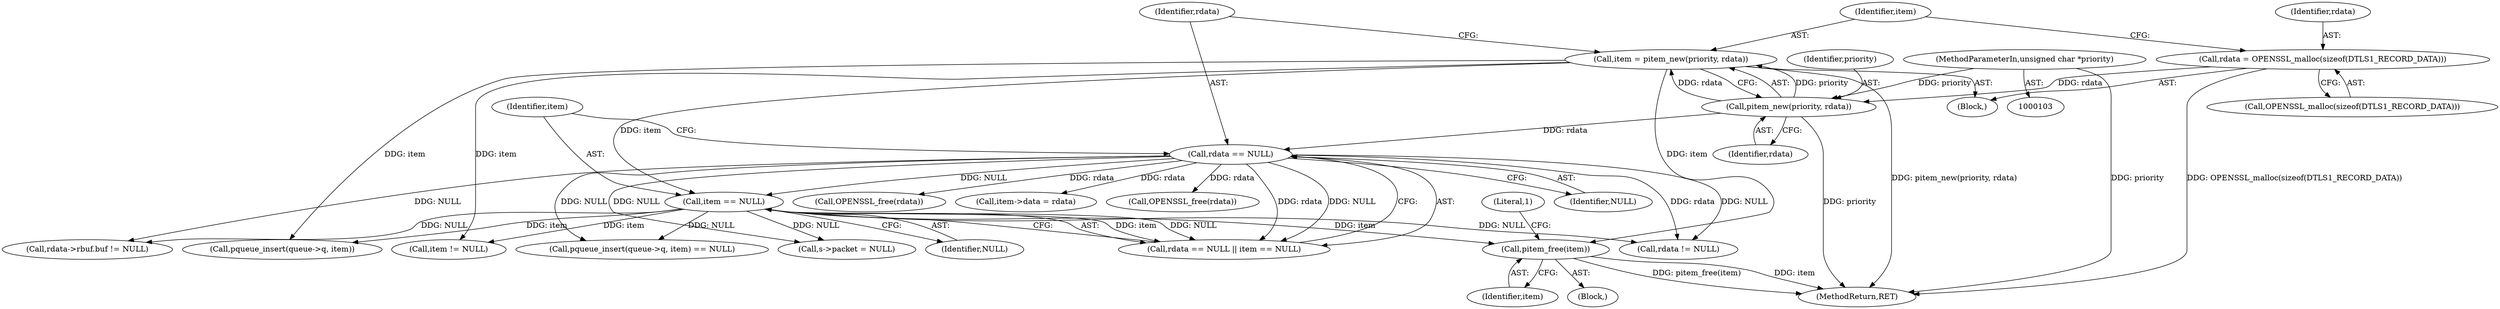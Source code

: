 digraph "0_openssl_103b171d8fc282ef435f8de9afbf7782e312961f@API" {
"1000283" [label="(Call,pitem_free(item))"];
"1000124" [label="(Call,item = pitem_new(priority, rdata))"];
"1000126" [label="(Call,pitem_new(priority, rdata))"];
"1000106" [label="(MethodParameterIn,unsigned char *priority)"];
"1000119" [label="(Call,rdata = OPENSSL_malloc(sizeof(DTLS1_RECORD_DATA)))"];
"1000134" [label="(Call,item == NULL)"];
"1000131" [label="(Call,rdata == NULL)"];
"1000268" [label="(Call,rdata->rbuf.buf != NULL)"];
"1000130" [label="(Call,rdata == NULL || item == NULL)"];
"1000283" [label="(Call,pitem_free(item))"];
"1000125" [label="(Identifier,item)"];
"1000106" [label="(MethodParameterIn,unsigned char *priority)"];
"1000145" [label="(Call,item != NULL)"];
"1000136" [label="(Identifier,NULL)"];
"1000120" [label="(Identifier,rdata)"];
"1000127" [label="(Identifier,priority)"];
"1000119" [label="(Call,rdata = OPENSSL_malloc(sizeof(DTLS1_RECORD_DATA)))"];
"1000124" [label="(Call,item = pitem_new(priority, rdata))"];
"1000284" [label="(Identifier,item)"];
"1000133" [label="(Identifier,NULL)"];
"1000135" [label="(Identifier,item)"];
"1000323" [label="(MethodReturn,RET)"];
"1000131" [label="(Call,rdata == NULL)"];
"1000281" [label="(Call,OPENSSL_free(rdata))"];
"1000263" [label="(Block,)"];
"1000128" [label="(Identifier,rdata)"];
"1000287" [label="(Literal,1)"];
"1000195" [label="(Call,item->data = rdata)"];
"1000289" [label="(Call,pqueue_insert(queue->q, item) == NULL)"];
"1000107" [label="(Block,)"];
"1000134" [label="(Call,item == NULL)"];
"1000139" [label="(Call,rdata != NULL)"];
"1000126" [label="(Call,pitem_new(priority, rdata))"];
"1000314" [label="(Call,OPENSSL_free(rdata))"];
"1000132" [label="(Identifier,rdata)"];
"1000229" [label="(Call,s->packet = NULL)"];
"1000121" [label="(Call,OPENSSL_malloc(sizeof(DTLS1_RECORD_DATA)))"];
"1000290" [label="(Call,pqueue_insert(queue->q, item))"];
"1000283" -> "1000263"  [label="AST: "];
"1000283" -> "1000284"  [label="CFG: "];
"1000284" -> "1000283"  [label="AST: "];
"1000287" -> "1000283"  [label="CFG: "];
"1000283" -> "1000323"  [label="DDG: item"];
"1000283" -> "1000323"  [label="DDG: pitem_free(item)"];
"1000124" -> "1000283"  [label="DDG: item"];
"1000134" -> "1000283"  [label="DDG: item"];
"1000124" -> "1000107"  [label="AST: "];
"1000124" -> "1000126"  [label="CFG: "];
"1000125" -> "1000124"  [label="AST: "];
"1000126" -> "1000124"  [label="AST: "];
"1000132" -> "1000124"  [label="CFG: "];
"1000124" -> "1000323"  [label="DDG: pitem_new(priority, rdata)"];
"1000126" -> "1000124"  [label="DDG: priority"];
"1000126" -> "1000124"  [label="DDG: rdata"];
"1000124" -> "1000134"  [label="DDG: item"];
"1000124" -> "1000145"  [label="DDG: item"];
"1000124" -> "1000290"  [label="DDG: item"];
"1000126" -> "1000128"  [label="CFG: "];
"1000127" -> "1000126"  [label="AST: "];
"1000128" -> "1000126"  [label="AST: "];
"1000126" -> "1000323"  [label="DDG: priority"];
"1000106" -> "1000126"  [label="DDG: priority"];
"1000119" -> "1000126"  [label="DDG: rdata"];
"1000126" -> "1000131"  [label="DDG: rdata"];
"1000106" -> "1000103"  [label="AST: "];
"1000106" -> "1000323"  [label="DDG: priority"];
"1000119" -> "1000107"  [label="AST: "];
"1000119" -> "1000121"  [label="CFG: "];
"1000120" -> "1000119"  [label="AST: "];
"1000121" -> "1000119"  [label="AST: "];
"1000125" -> "1000119"  [label="CFG: "];
"1000119" -> "1000323"  [label="DDG: OPENSSL_malloc(sizeof(DTLS1_RECORD_DATA))"];
"1000134" -> "1000130"  [label="AST: "];
"1000134" -> "1000136"  [label="CFG: "];
"1000135" -> "1000134"  [label="AST: "];
"1000136" -> "1000134"  [label="AST: "];
"1000130" -> "1000134"  [label="CFG: "];
"1000134" -> "1000130"  [label="DDG: item"];
"1000134" -> "1000130"  [label="DDG: NULL"];
"1000131" -> "1000134"  [label="DDG: NULL"];
"1000134" -> "1000139"  [label="DDG: NULL"];
"1000134" -> "1000145"  [label="DDG: item"];
"1000134" -> "1000229"  [label="DDG: NULL"];
"1000134" -> "1000268"  [label="DDG: NULL"];
"1000134" -> "1000290"  [label="DDG: item"];
"1000134" -> "1000289"  [label="DDG: NULL"];
"1000131" -> "1000130"  [label="AST: "];
"1000131" -> "1000133"  [label="CFG: "];
"1000132" -> "1000131"  [label="AST: "];
"1000133" -> "1000131"  [label="AST: "];
"1000135" -> "1000131"  [label="CFG: "];
"1000130" -> "1000131"  [label="CFG: "];
"1000131" -> "1000130"  [label="DDG: rdata"];
"1000131" -> "1000130"  [label="DDG: NULL"];
"1000131" -> "1000139"  [label="DDG: rdata"];
"1000131" -> "1000139"  [label="DDG: NULL"];
"1000131" -> "1000195"  [label="DDG: rdata"];
"1000131" -> "1000229"  [label="DDG: NULL"];
"1000131" -> "1000268"  [label="DDG: NULL"];
"1000131" -> "1000281"  [label="DDG: rdata"];
"1000131" -> "1000289"  [label="DDG: NULL"];
"1000131" -> "1000314"  [label="DDG: rdata"];
}
